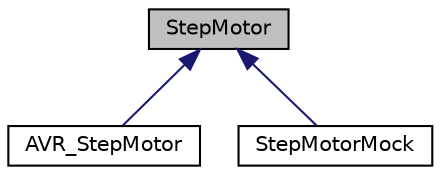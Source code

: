 digraph "StepMotor"
{
  edge [fontname="Helvetica",fontsize="10",labelfontname="Helvetica",labelfontsize="10"];
  node [fontname="Helvetica",fontsize="10",shape=record];
  Node0 [label="StepMotor",height=0.2,width=0.4,color="black", fillcolor="grey75", style="filled", fontcolor="black"];
  Node0 -> Node1 [dir="back",color="midnightblue",fontsize="10",style="solid",fontname="Helvetica"];
  Node1 [label="AVR_StepMotor",height=0.2,width=0.4,color="black", fillcolor="white", style="filled",URL="$classAVR__StepMotor.html"];
  Node0 -> Node2 [dir="back",color="midnightblue",fontsize="10",style="solid",fontname="Helvetica"];
  Node2 [label="StepMotorMock",height=0.2,width=0.4,color="black", fillcolor="white", style="filled",URL="$classStepMotorMock.html"];
}
